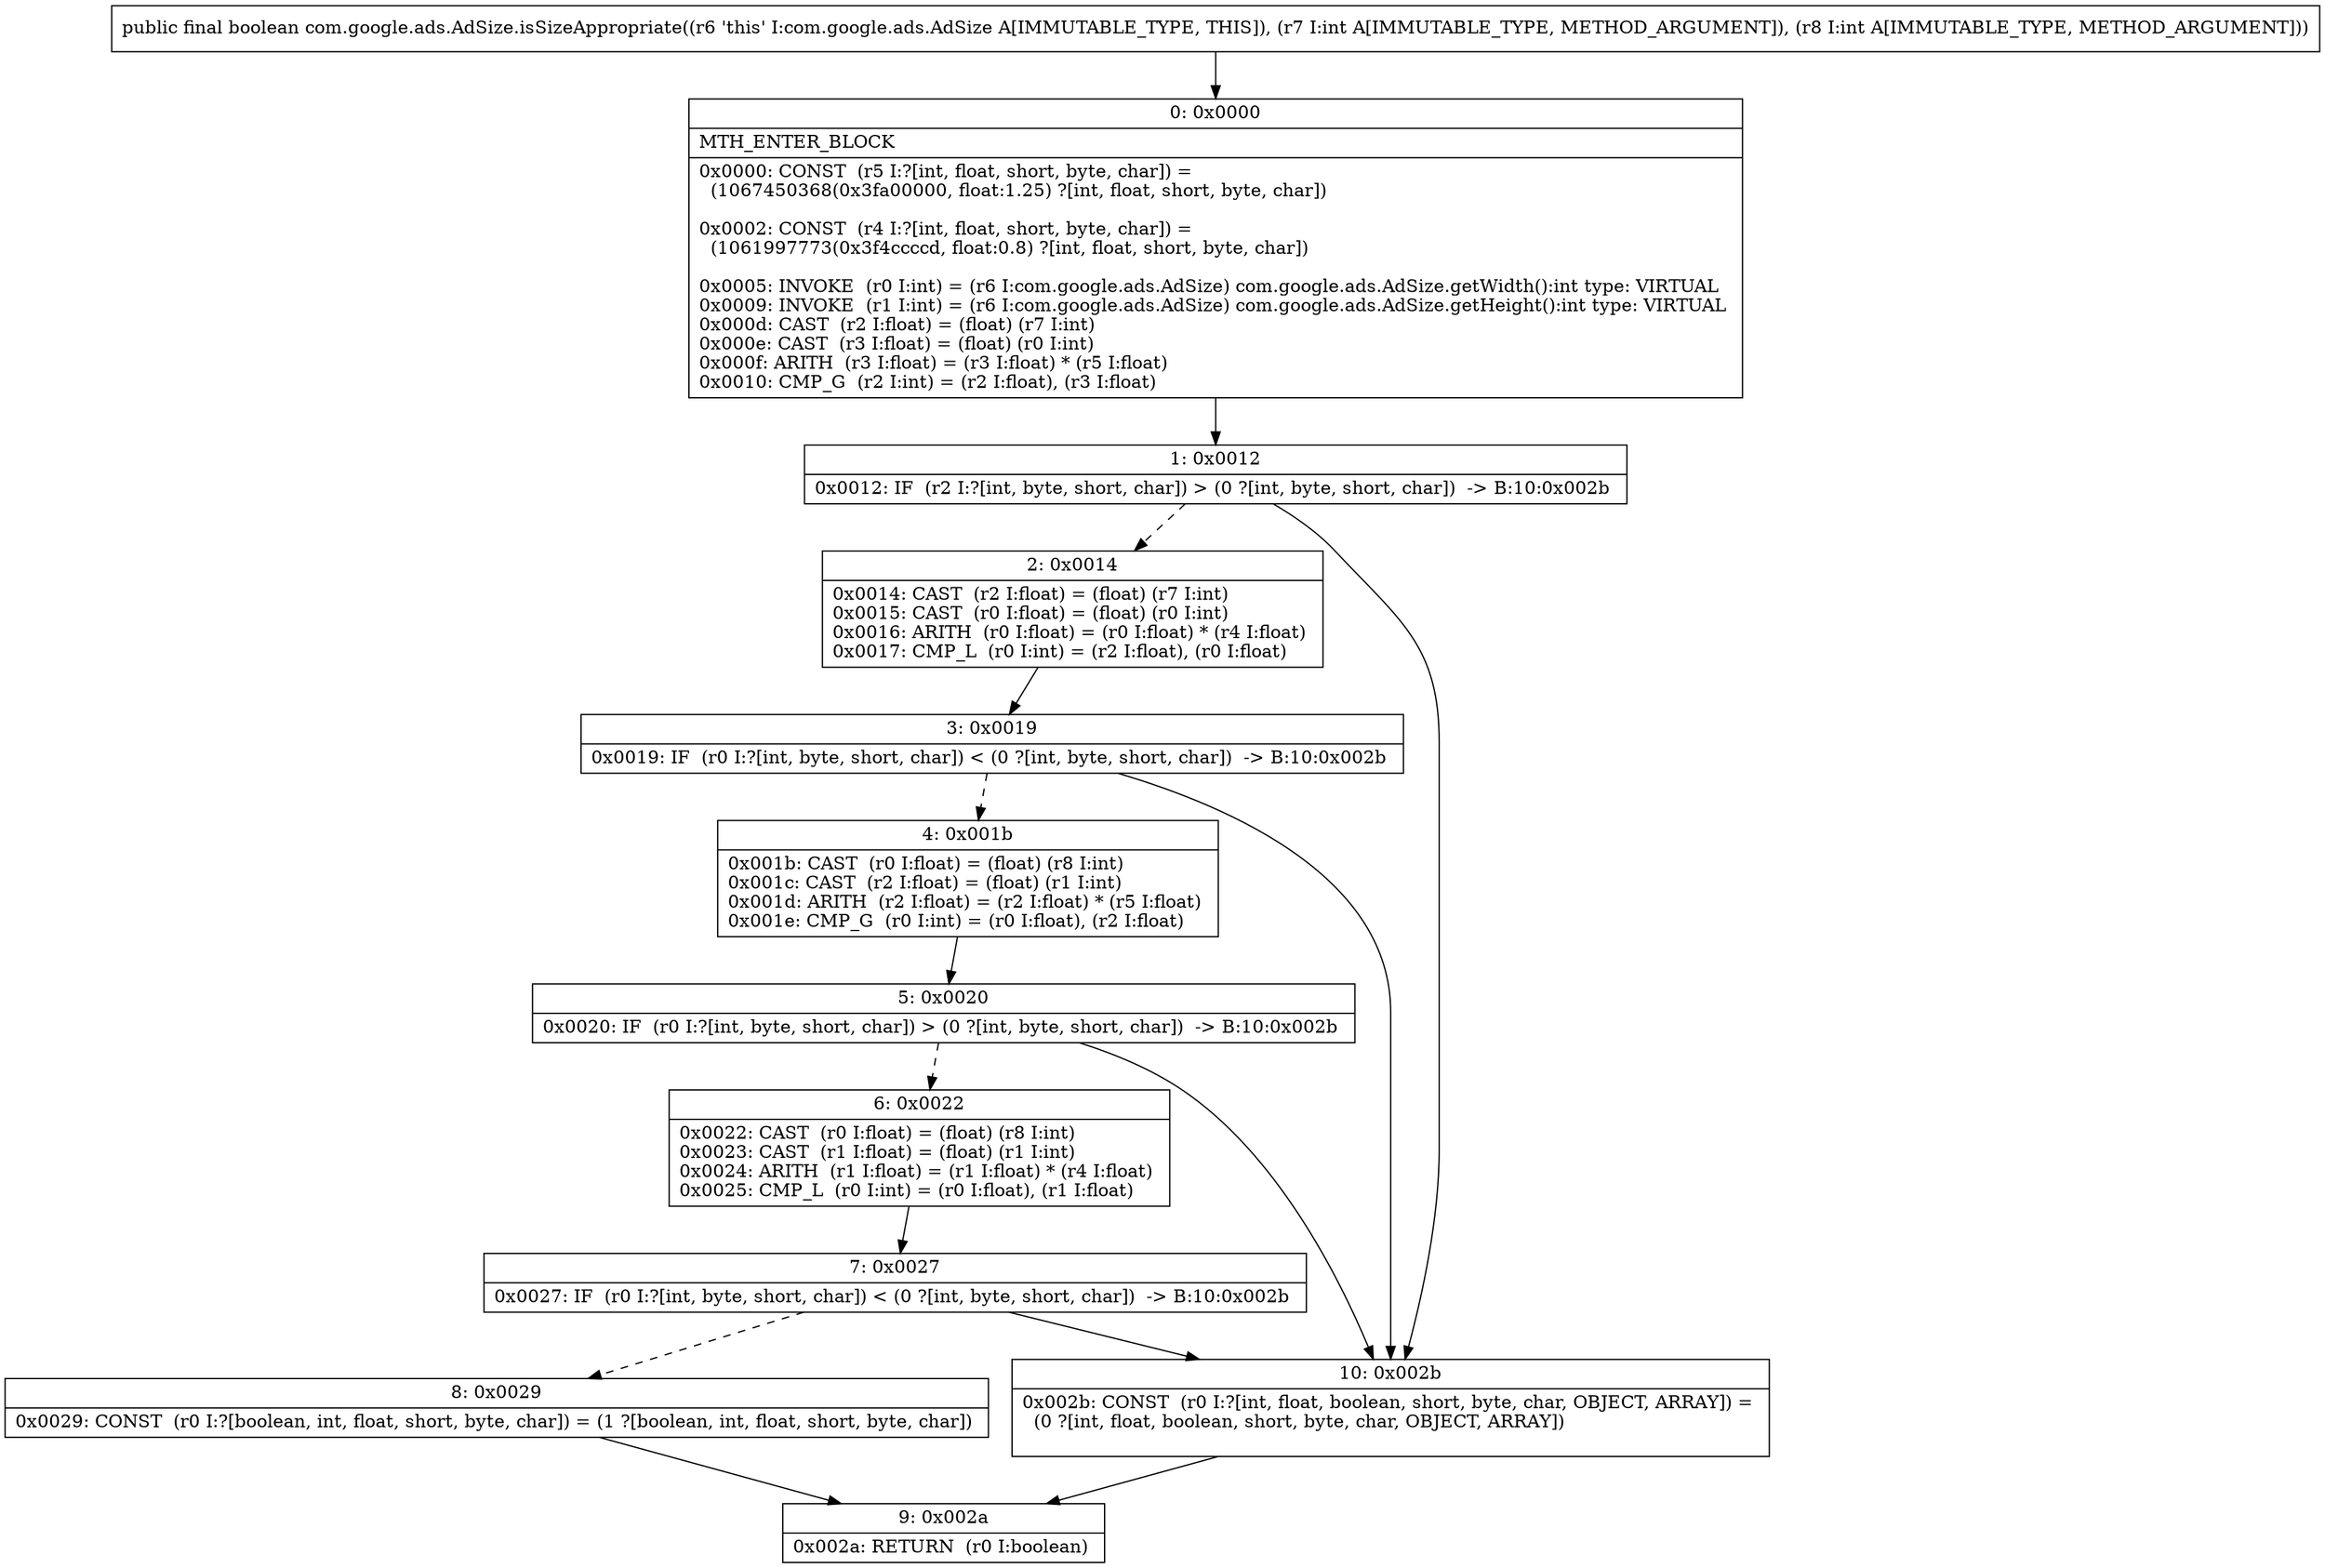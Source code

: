 digraph "CFG forcom.google.ads.AdSize.isSizeAppropriate(II)Z" {
Node_0 [shape=record,label="{0\:\ 0x0000|MTH_ENTER_BLOCK\l|0x0000: CONST  (r5 I:?[int, float, short, byte, char]) = \l  (1067450368(0x3fa00000, float:1.25) ?[int, float, short, byte, char])\l \l0x0002: CONST  (r4 I:?[int, float, short, byte, char]) = \l  (1061997773(0x3f4ccccd, float:0.8) ?[int, float, short, byte, char])\l \l0x0005: INVOKE  (r0 I:int) = (r6 I:com.google.ads.AdSize) com.google.ads.AdSize.getWidth():int type: VIRTUAL \l0x0009: INVOKE  (r1 I:int) = (r6 I:com.google.ads.AdSize) com.google.ads.AdSize.getHeight():int type: VIRTUAL \l0x000d: CAST  (r2 I:float) = (float) (r7 I:int) \l0x000e: CAST  (r3 I:float) = (float) (r0 I:int) \l0x000f: ARITH  (r3 I:float) = (r3 I:float) * (r5 I:float) \l0x0010: CMP_G  (r2 I:int) = (r2 I:float), (r3 I:float) \l}"];
Node_1 [shape=record,label="{1\:\ 0x0012|0x0012: IF  (r2 I:?[int, byte, short, char]) \> (0 ?[int, byte, short, char])  \-\> B:10:0x002b \l}"];
Node_2 [shape=record,label="{2\:\ 0x0014|0x0014: CAST  (r2 I:float) = (float) (r7 I:int) \l0x0015: CAST  (r0 I:float) = (float) (r0 I:int) \l0x0016: ARITH  (r0 I:float) = (r0 I:float) * (r4 I:float) \l0x0017: CMP_L  (r0 I:int) = (r2 I:float), (r0 I:float) \l}"];
Node_3 [shape=record,label="{3\:\ 0x0019|0x0019: IF  (r0 I:?[int, byte, short, char]) \< (0 ?[int, byte, short, char])  \-\> B:10:0x002b \l}"];
Node_4 [shape=record,label="{4\:\ 0x001b|0x001b: CAST  (r0 I:float) = (float) (r8 I:int) \l0x001c: CAST  (r2 I:float) = (float) (r1 I:int) \l0x001d: ARITH  (r2 I:float) = (r2 I:float) * (r5 I:float) \l0x001e: CMP_G  (r0 I:int) = (r0 I:float), (r2 I:float) \l}"];
Node_5 [shape=record,label="{5\:\ 0x0020|0x0020: IF  (r0 I:?[int, byte, short, char]) \> (0 ?[int, byte, short, char])  \-\> B:10:0x002b \l}"];
Node_6 [shape=record,label="{6\:\ 0x0022|0x0022: CAST  (r0 I:float) = (float) (r8 I:int) \l0x0023: CAST  (r1 I:float) = (float) (r1 I:int) \l0x0024: ARITH  (r1 I:float) = (r1 I:float) * (r4 I:float) \l0x0025: CMP_L  (r0 I:int) = (r0 I:float), (r1 I:float) \l}"];
Node_7 [shape=record,label="{7\:\ 0x0027|0x0027: IF  (r0 I:?[int, byte, short, char]) \< (0 ?[int, byte, short, char])  \-\> B:10:0x002b \l}"];
Node_8 [shape=record,label="{8\:\ 0x0029|0x0029: CONST  (r0 I:?[boolean, int, float, short, byte, char]) = (1 ?[boolean, int, float, short, byte, char]) \l}"];
Node_9 [shape=record,label="{9\:\ 0x002a|0x002a: RETURN  (r0 I:boolean) \l}"];
Node_10 [shape=record,label="{10\:\ 0x002b|0x002b: CONST  (r0 I:?[int, float, boolean, short, byte, char, OBJECT, ARRAY]) = \l  (0 ?[int, float, boolean, short, byte, char, OBJECT, ARRAY])\l \l}"];
MethodNode[shape=record,label="{public final boolean com.google.ads.AdSize.isSizeAppropriate((r6 'this' I:com.google.ads.AdSize A[IMMUTABLE_TYPE, THIS]), (r7 I:int A[IMMUTABLE_TYPE, METHOD_ARGUMENT]), (r8 I:int A[IMMUTABLE_TYPE, METHOD_ARGUMENT])) }"];
MethodNode -> Node_0;
Node_0 -> Node_1;
Node_1 -> Node_2[style=dashed];
Node_1 -> Node_10;
Node_2 -> Node_3;
Node_3 -> Node_4[style=dashed];
Node_3 -> Node_10;
Node_4 -> Node_5;
Node_5 -> Node_6[style=dashed];
Node_5 -> Node_10;
Node_6 -> Node_7;
Node_7 -> Node_8[style=dashed];
Node_7 -> Node_10;
Node_8 -> Node_9;
Node_10 -> Node_9;
}

